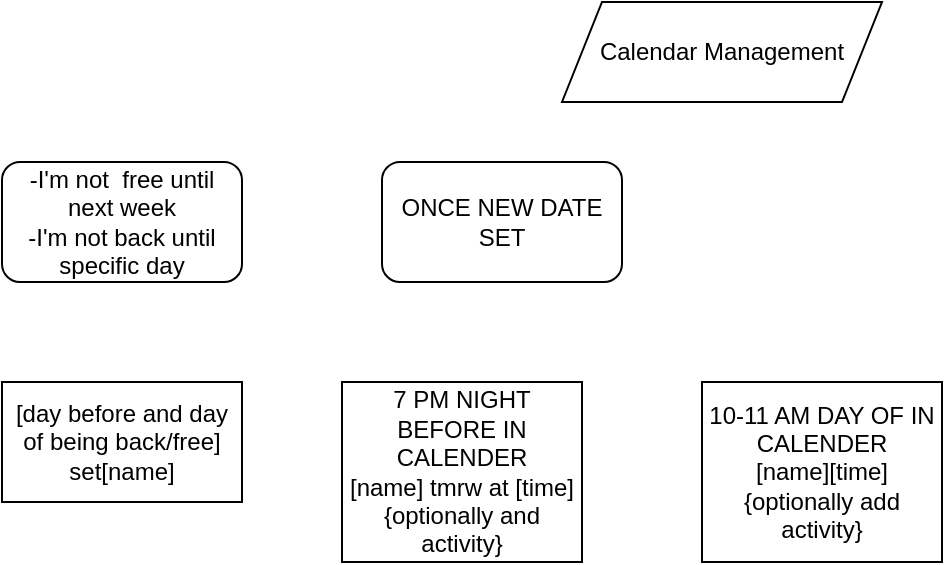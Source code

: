 <mxfile version="15.8.3" type="github">
  <diagram id="bkVaZI9KZUCUMzUWtCy7" name="Page-1">
    <mxGraphModel dx="868" dy="482" grid="1" gridSize="10" guides="1" tooltips="1" connect="1" arrows="1" fold="1" page="1" pageScale="1" pageWidth="850" pageHeight="1100" math="0" shadow="0">
      <root>
        <mxCell id="0" />
        <mxCell id="1" parent="0" />
        <mxCell id="JQbUR6YbJ7XoIXfGqkOY-1" value="Calendar Management" style="shape=parallelogram;perimeter=parallelogramPerimeter;whiteSpace=wrap;html=1;fixedSize=1;" vertex="1" parent="1">
          <mxGeometry x="290" y="40" width="160" height="50" as="geometry" />
        </mxCell>
        <mxCell id="JQbUR6YbJ7XoIXfGqkOY-2" value="-I&#39;m not&amp;nbsp; free until next week&lt;br&gt;-I&#39;m not back until specific day" style="rounded=1;whiteSpace=wrap;html=1;" vertex="1" parent="1">
          <mxGeometry x="10" y="120" width="120" height="60" as="geometry" />
        </mxCell>
        <mxCell id="JQbUR6YbJ7XoIXfGqkOY-6" value="ONCE NEW DATE SET" style="rounded=1;whiteSpace=wrap;html=1;" vertex="1" parent="1">
          <mxGeometry x="200" y="120" width="120" height="60" as="geometry" />
        </mxCell>
        <mxCell id="JQbUR6YbJ7XoIXfGqkOY-8" value="[day before and day of being back/free]&lt;br&gt;set[name]" style="rounded=0;whiteSpace=wrap;html=1;" vertex="1" parent="1">
          <mxGeometry x="10" y="230" width="120" height="60" as="geometry" />
        </mxCell>
        <mxCell id="JQbUR6YbJ7XoIXfGqkOY-11" value="7 PM NIGHT BEFORE IN CALENDER&lt;br&gt;[name] tmrw at [time]{optionally and activity}" style="whiteSpace=wrap;html=1;" vertex="1" parent="1">
          <mxGeometry x="180" y="230" width="120" height="90" as="geometry" />
        </mxCell>
        <mxCell id="JQbUR6YbJ7XoIXfGqkOY-14" value="10-11 AM DAY OF IN CALENDER&lt;br&gt;[name][time]{optionally add activity}" style="rounded=0;whiteSpace=wrap;html=1;" vertex="1" parent="1">
          <mxGeometry x="360" y="230" width="120" height="90" as="geometry" />
        </mxCell>
      </root>
    </mxGraphModel>
  </diagram>
</mxfile>
